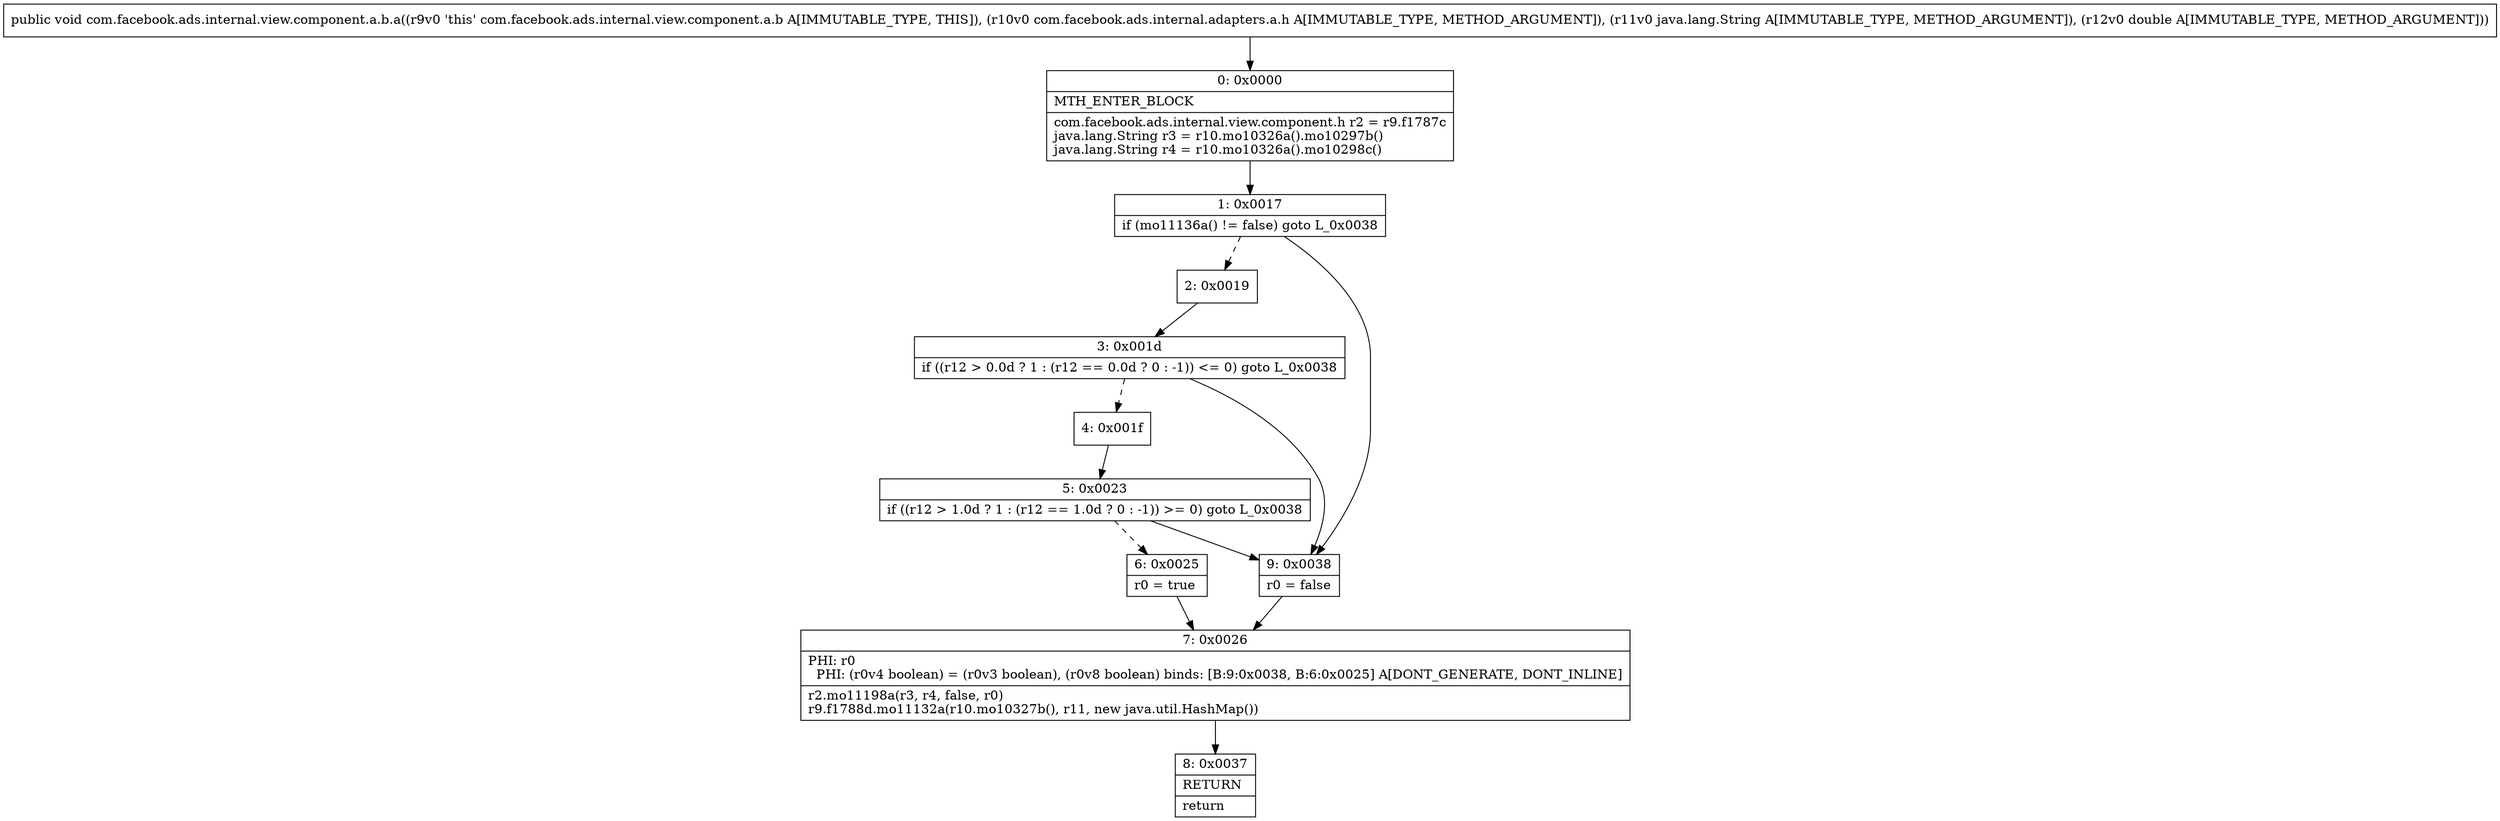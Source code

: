 digraph "CFG forcom.facebook.ads.internal.view.component.a.b.a(Lcom\/facebook\/ads\/internal\/adapters\/a\/h;Ljava\/lang\/String;D)V" {
Node_0 [shape=record,label="{0\:\ 0x0000|MTH_ENTER_BLOCK\l|com.facebook.ads.internal.view.component.h r2 = r9.f1787c\ljava.lang.String r3 = r10.mo10326a().mo10297b()\ljava.lang.String r4 = r10.mo10326a().mo10298c()\l}"];
Node_1 [shape=record,label="{1\:\ 0x0017|if (mo11136a() != false) goto L_0x0038\l}"];
Node_2 [shape=record,label="{2\:\ 0x0019}"];
Node_3 [shape=record,label="{3\:\ 0x001d|if ((r12 \> 0.0d ? 1 : (r12 == 0.0d ? 0 : \-1)) \<= 0) goto L_0x0038\l}"];
Node_4 [shape=record,label="{4\:\ 0x001f}"];
Node_5 [shape=record,label="{5\:\ 0x0023|if ((r12 \> 1.0d ? 1 : (r12 == 1.0d ? 0 : \-1)) \>= 0) goto L_0x0038\l}"];
Node_6 [shape=record,label="{6\:\ 0x0025|r0 = true\l}"];
Node_7 [shape=record,label="{7\:\ 0x0026|PHI: r0 \l  PHI: (r0v4 boolean) = (r0v3 boolean), (r0v8 boolean) binds: [B:9:0x0038, B:6:0x0025] A[DONT_GENERATE, DONT_INLINE]\l|r2.mo11198a(r3, r4, false, r0)\lr9.f1788d.mo11132a(r10.mo10327b(), r11, new java.util.HashMap())\l}"];
Node_8 [shape=record,label="{8\:\ 0x0037|RETURN\l|return\l}"];
Node_9 [shape=record,label="{9\:\ 0x0038|r0 = false\l}"];
MethodNode[shape=record,label="{public void com.facebook.ads.internal.view.component.a.b.a((r9v0 'this' com.facebook.ads.internal.view.component.a.b A[IMMUTABLE_TYPE, THIS]), (r10v0 com.facebook.ads.internal.adapters.a.h A[IMMUTABLE_TYPE, METHOD_ARGUMENT]), (r11v0 java.lang.String A[IMMUTABLE_TYPE, METHOD_ARGUMENT]), (r12v0 double A[IMMUTABLE_TYPE, METHOD_ARGUMENT])) }"];
MethodNode -> Node_0;
Node_0 -> Node_1;
Node_1 -> Node_2[style=dashed];
Node_1 -> Node_9;
Node_2 -> Node_3;
Node_3 -> Node_4[style=dashed];
Node_3 -> Node_9;
Node_4 -> Node_5;
Node_5 -> Node_6[style=dashed];
Node_5 -> Node_9;
Node_6 -> Node_7;
Node_7 -> Node_8;
Node_9 -> Node_7;
}

